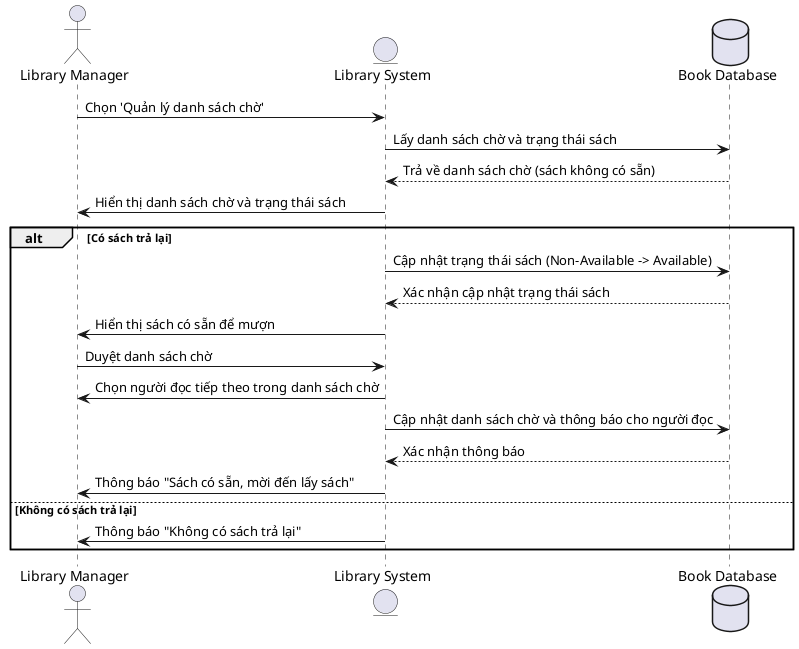 @startuml
actor "Library Manager" as manager
entity "Library System" as system
database "Book Database" as db

manager -> system : Chọn 'Quản lý danh sách chờ'
system -> db : Lấy danh sách chờ và trạng thái sách
db --> system : Trả về danh sách chờ (sách không có sẵn)
system -> manager : Hiển thị danh sách chờ và trạng thái sách

alt Có sách trả lại
    system -> db : Cập nhật trạng thái sách (Non-Available -> Available)
    db --> system : Xác nhận cập nhật trạng thái sách
    system -> manager : Hiển thị sách có sẵn để mượn
    manager -> system : Duyệt danh sách chờ
    system -> manager : Chọn người đọc tiếp theo trong danh sách chờ
    system -> db : Cập nhật danh sách chờ và thông báo cho người đọc
    db --> system : Xác nhận thông báo
    system -> manager : Thông báo "Sách có sẵn, mời đến lấy sách"
else Không có sách trả lại
    system -> manager : Thông báo "Không có sách trả lại"
end

@enduml
